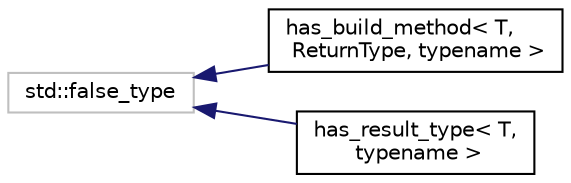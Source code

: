 digraph "Graphical Class Hierarchy"
{
 // LATEX_PDF_SIZE
  edge [fontname="Helvetica",fontsize="10",labelfontname="Helvetica",labelfontsize="10"];
  node [fontname="Helvetica",fontsize="10",shape=record];
  rankdir="LR";
  Node44 [label="std::false_type",height=0.2,width=0.4,color="grey75", fillcolor="white", style="filled",tooltip=" "];
  Node44 -> Node0 [dir="back",color="midnightblue",fontsize="10",style="solid",fontname="Helvetica"];
  Node0 [label="has_build_method\< T,\l ReturnType, typename \>",height=0.2,width=0.4,color="black", fillcolor="white", style="filled",URL="$structhas__build__method.html",tooltip=" "];
  Node44 -> Node46 [dir="back",color="midnightblue",fontsize="10",style="solid",fontname="Helvetica"];
  Node46 [label="has_result_type\< T,\l typename \>",height=0.2,width=0.4,color="black", fillcolor="white", style="filled",URL="$structhas__result__type.html",tooltip=" "];
}
